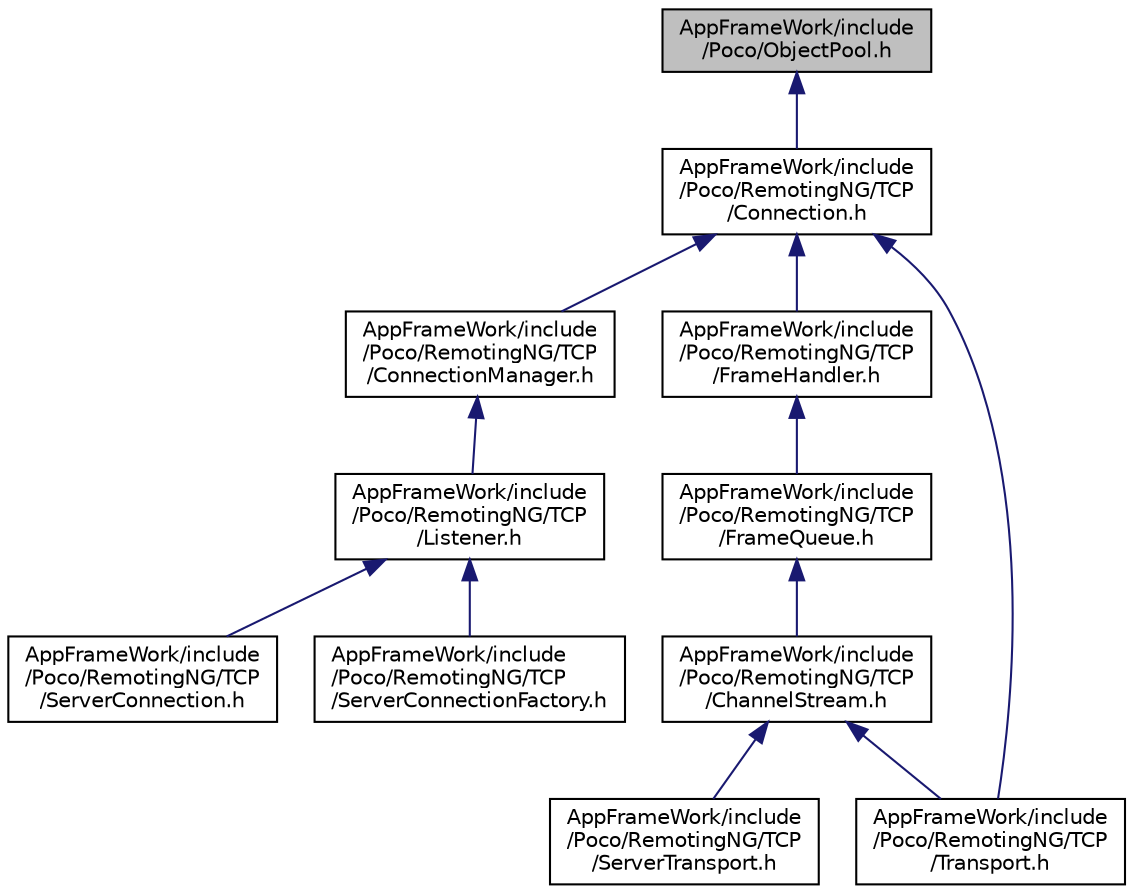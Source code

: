 digraph "AppFrameWork/include/Poco/ObjectPool.h"
{
 // LATEX_PDF_SIZE
  edge [fontname="Helvetica",fontsize="10",labelfontname="Helvetica",labelfontsize="10"];
  node [fontname="Helvetica",fontsize="10",shape=record];
  Node1 [label="AppFrameWork/include\l/Poco/ObjectPool.h",height=0.2,width=0.4,color="black", fillcolor="grey75", style="filled", fontcolor="black",tooltip=" "];
  Node1 -> Node2 [dir="back",color="midnightblue",fontsize="10",style="solid"];
  Node2 [label="AppFrameWork/include\l/Poco/RemotingNG/TCP\l/Connection.h",height=0.2,width=0.4,color="black", fillcolor="white", style="filled",URL="$Connection_8h.html",tooltip=" "];
  Node2 -> Node3 [dir="back",color="midnightblue",fontsize="10",style="solid"];
  Node3 [label="AppFrameWork/include\l/Poco/RemotingNG/TCP\l/ConnectionManager.h",height=0.2,width=0.4,color="black", fillcolor="white", style="filled",URL="$ConnectionManager_8h.html",tooltip=" "];
  Node3 -> Node4 [dir="back",color="midnightblue",fontsize="10",style="solid"];
  Node4 [label="AppFrameWork/include\l/Poco/RemotingNG/TCP\l/Listener.h",height=0.2,width=0.4,color="black", fillcolor="white", style="filled",URL="$TCP_2Listener_8h.html",tooltip=" "];
  Node4 -> Node5 [dir="back",color="midnightblue",fontsize="10",style="solid"];
  Node5 [label="AppFrameWork/include\l/Poco/RemotingNG/TCP\l/ServerConnection.h",height=0.2,width=0.4,color="black", fillcolor="white", style="filled",URL="$ServerConnection_8h.html",tooltip=" "];
  Node4 -> Node6 [dir="back",color="midnightblue",fontsize="10",style="solid"];
  Node6 [label="AppFrameWork/include\l/Poco/RemotingNG/TCP\l/ServerConnectionFactory.h",height=0.2,width=0.4,color="black", fillcolor="white", style="filled",URL="$ServerConnectionFactory_8h.html",tooltip=" "];
  Node2 -> Node7 [dir="back",color="midnightblue",fontsize="10",style="solid"];
  Node7 [label="AppFrameWork/include\l/Poco/RemotingNG/TCP\l/FrameHandler.h",height=0.2,width=0.4,color="black", fillcolor="white", style="filled",URL="$FrameHandler_8h.html",tooltip=" "];
  Node7 -> Node8 [dir="back",color="midnightblue",fontsize="10",style="solid"];
  Node8 [label="AppFrameWork/include\l/Poco/RemotingNG/TCP\l/FrameQueue.h",height=0.2,width=0.4,color="black", fillcolor="white", style="filled",URL="$FrameQueue_8h.html",tooltip=" "];
  Node8 -> Node9 [dir="back",color="midnightblue",fontsize="10",style="solid"];
  Node9 [label="AppFrameWork/include\l/Poco/RemotingNG/TCP\l/ChannelStream.h",height=0.2,width=0.4,color="black", fillcolor="white", style="filled",URL="$ChannelStream_8h.html",tooltip=" "];
  Node9 -> Node10 [dir="back",color="midnightblue",fontsize="10",style="solid"];
  Node10 [label="AppFrameWork/include\l/Poco/RemotingNG/TCP\l/ServerTransport.h",height=0.2,width=0.4,color="black", fillcolor="white", style="filled",URL="$TCP_2ServerTransport_8h.html",tooltip=" "];
  Node9 -> Node11 [dir="back",color="midnightblue",fontsize="10",style="solid"];
  Node11 [label="AppFrameWork/include\l/Poco/RemotingNG/TCP\l/Transport.h",height=0.2,width=0.4,color="black", fillcolor="white", style="filled",URL="$TCP_2Transport_8h.html",tooltip=" "];
  Node2 -> Node11 [dir="back",color="midnightblue",fontsize="10",style="solid"];
}

